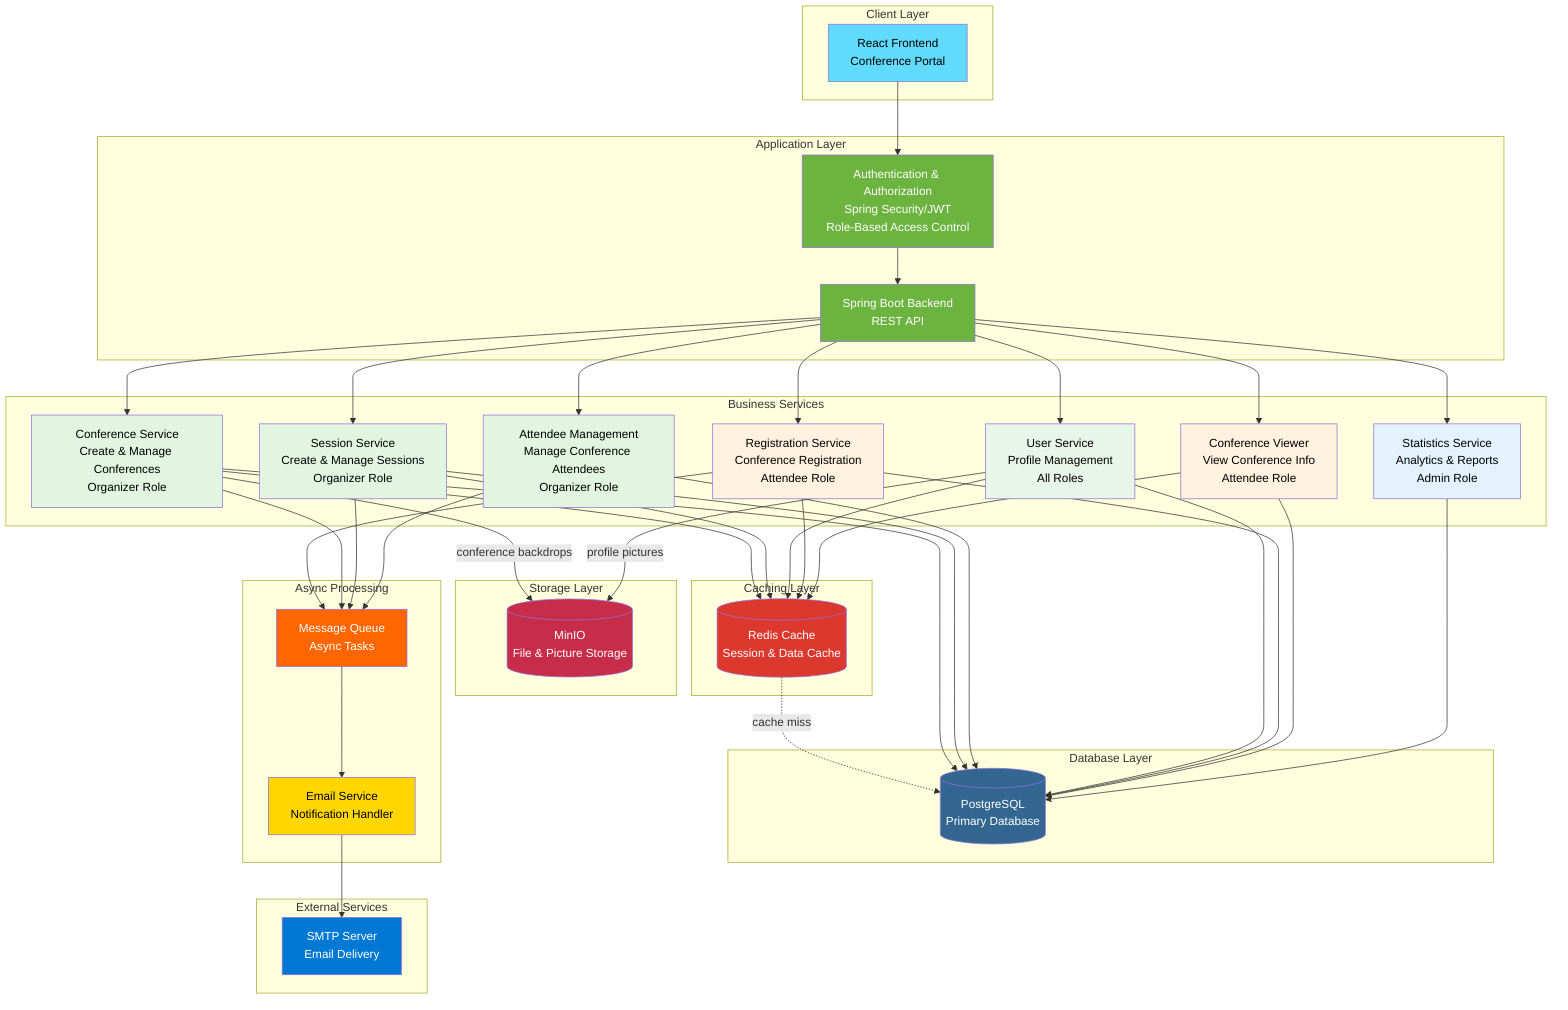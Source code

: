 graph TB
    subgraph "Client Layer"
        WEB[React Frontend<br/>Conference Portal]
    end

    subgraph "Application Layer"
        AUTH[Authentication & Authorization<br/>Spring Security/JWT<br/>Role-Based Access Control]
        SPRING[Spring Boot Backend<br/>REST API]
    end

    subgraph "Business Services"
        CONF[Conference Service<br/>Create & Manage Conferences<br/>Organizer Role]
        SESSION[Session Service<br/>Create & Manage Sessions<br/>Organizer Role]
        ATTENDEE_MGT[Attendee Management<br/>Manage Conference Attendees<br/>Organizer Role]
        USER[User Service<br/>Profile Management<br/>All Roles]
        VIEW[Conference Viewer<br/>View Conference Info<br/>Attendee Role]
        REG[Registration Service<br/>Conference Registration<br/>Attendee Role]
        STATS[Statistics Service<br/>Analytics & Reports<br/>Admin Role]
    end

    subgraph "Caching Layer"
        REDIS[(Redis Cache<br/>Session & Data Cache)]
    end

    subgraph "Database Layer"
        POSTGRES[(PostgreSQL<br/>Primary Database)]
    end

    subgraph "Storage Layer"
        MINIO[(MinIO<br/>File & Picture Storage)]
    end

    subgraph "Async Processing"
        QUEUE[Message Queue<br/>Async Tasks]
        EMAIL_SERVICE[Email Service<br/>Notification Handler]
    end

    subgraph "External Services"
        SMTP[SMTP Server<br/>Email Delivery]
    end

    WEB --> AUTH

    AUTH --> SPRING

    SPRING --> CONF
    SPRING --> SESSION
    SPRING --> ATTENDEE_MGT
    SPRING --> USER
    SPRING --> REG
    SPRING --> VIEW
    SPRING --> STATS

    CONF --> REDIS
    SESSION --> REDIS
    USER --> REDIS
    REG --> REDIS
    VIEW --> REDIS

    REDIS -.cache miss.-> POSTGRES

    CONF --> POSTGRES
    SESSION --> POSTGRES
    ATTENDEE_MGT --> POSTGRES
    USER --> POSTGRES
    REG --> POSTGRES
    VIEW --> POSTGRES
    STATS --> POSTGRES

    CONF -->|conference backdrops| MINIO
    USER -->|profile pictures| MINIO

    REG --> QUEUE
    CONF --> QUEUE
    SESSION --> QUEUE
    ATTENDEE_MGT --> QUEUE

    QUEUE --> EMAIL_SERVICE

    EMAIL_SERVICE --> SMTP

    style WEB fill:#61dafb,color:#000
    style AUTH fill:#6db33f,color:#fff
    style SPRING fill:#6db33f,color:#fff
    style REDIS fill:#dc382d,color:#fff
    style POSTGRES fill:#336791,color:#fff
    style MINIO fill:#c72c48,color:#fff
    style QUEUE fill:#ff6600,color:#fff
    style EMAIL_SERVICE fill:#ffd700,color:#000
    style SMTP fill:#0078d4,color:#fff
    style CONF fill:#e1f5e1,color:#000
    style SESSION fill:#e1f5e1,color:#000
    style ATTENDEE_MGT fill:#e1f5e1,color:#000
    style USER fill:#e8f5e9,color:#000
    style REG fill:#fff3e0,color:#000
    style VIEW fill:#fff3e0,color:#000
    style STATS fill:#e3f2fd,color:#000